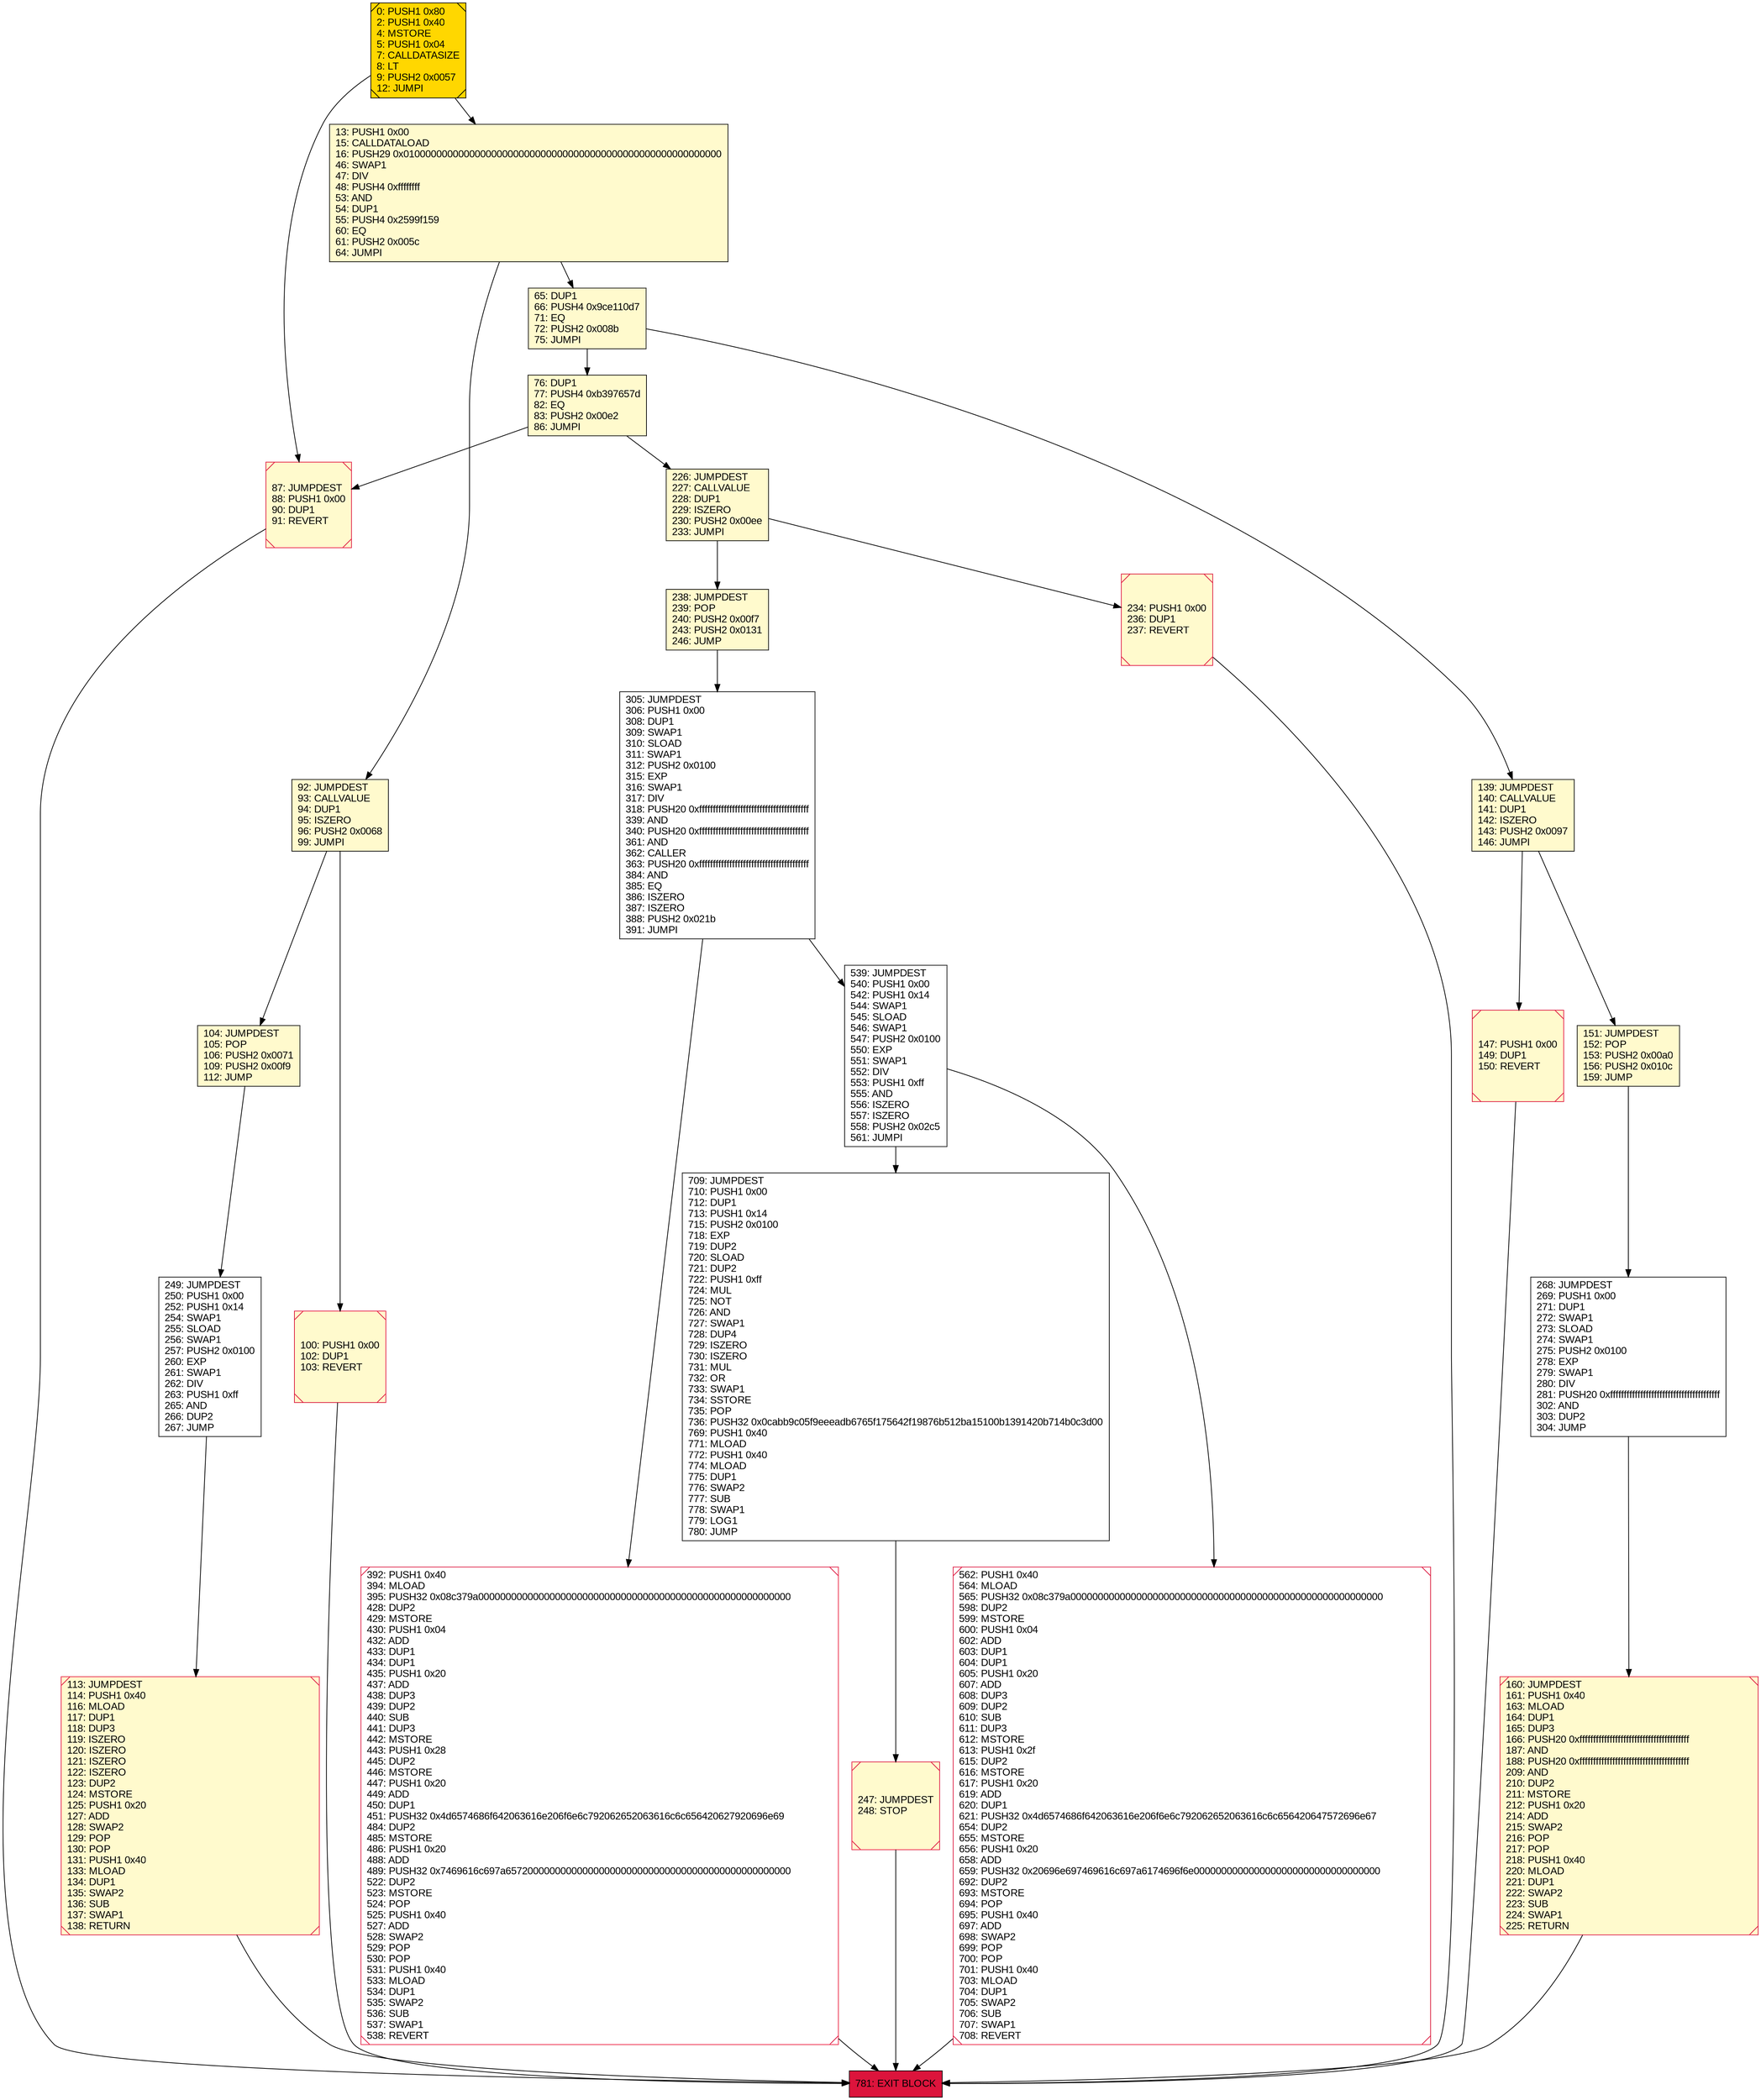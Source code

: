 digraph G {
bgcolor=transparent rankdir=UD;
node [shape=box style=filled color=black fillcolor=white fontname=arial fontcolor=black];
305 [label="305: JUMPDEST\l306: PUSH1 0x00\l308: DUP1\l309: SWAP1\l310: SLOAD\l311: SWAP1\l312: PUSH2 0x0100\l315: EXP\l316: SWAP1\l317: DIV\l318: PUSH20 0xffffffffffffffffffffffffffffffffffffffff\l339: AND\l340: PUSH20 0xffffffffffffffffffffffffffffffffffffffff\l361: AND\l362: CALLER\l363: PUSH20 0xffffffffffffffffffffffffffffffffffffffff\l384: AND\l385: EQ\l386: ISZERO\l387: ISZERO\l388: PUSH2 0x021b\l391: JUMPI\l" ];
13 [label="13: PUSH1 0x00\l15: CALLDATALOAD\l16: PUSH29 0x0100000000000000000000000000000000000000000000000000000000\l46: SWAP1\l47: DIV\l48: PUSH4 0xffffffff\l53: AND\l54: DUP1\l55: PUSH4 0x2599f159\l60: EQ\l61: PUSH2 0x005c\l64: JUMPI\l" fillcolor=lemonchiffon ];
100 [label="100: PUSH1 0x00\l102: DUP1\l103: REVERT\l" fillcolor=lemonchiffon shape=Msquare color=crimson ];
104 [label="104: JUMPDEST\l105: POP\l106: PUSH2 0x0071\l109: PUSH2 0x00f9\l112: JUMP\l" fillcolor=lemonchiffon ];
234 [label="234: PUSH1 0x00\l236: DUP1\l237: REVERT\l" fillcolor=lemonchiffon shape=Msquare color=crimson ];
781 [label="781: EXIT BLOCK\l" fillcolor=crimson ];
113 [label="113: JUMPDEST\l114: PUSH1 0x40\l116: MLOAD\l117: DUP1\l118: DUP3\l119: ISZERO\l120: ISZERO\l121: ISZERO\l122: ISZERO\l123: DUP2\l124: MSTORE\l125: PUSH1 0x20\l127: ADD\l128: SWAP2\l129: POP\l130: POP\l131: PUSH1 0x40\l133: MLOAD\l134: DUP1\l135: SWAP2\l136: SUB\l137: SWAP1\l138: RETURN\l" fillcolor=lemonchiffon shape=Msquare color=crimson ];
87 [label="87: JUMPDEST\l88: PUSH1 0x00\l90: DUP1\l91: REVERT\l" fillcolor=lemonchiffon shape=Msquare color=crimson ];
238 [label="238: JUMPDEST\l239: POP\l240: PUSH2 0x00f7\l243: PUSH2 0x0131\l246: JUMP\l" fillcolor=lemonchiffon ];
392 [label="392: PUSH1 0x40\l394: MLOAD\l395: PUSH32 0x08c379a000000000000000000000000000000000000000000000000000000000\l428: DUP2\l429: MSTORE\l430: PUSH1 0x04\l432: ADD\l433: DUP1\l434: DUP1\l435: PUSH1 0x20\l437: ADD\l438: DUP3\l439: DUP2\l440: SUB\l441: DUP3\l442: MSTORE\l443: PUSH1 0x28\l445: DUP2\l446: MSTORE\l447: PUSH1 0x20\l449: ADD\l450: DUP1\l451: PUSH32 0x4d6574686f642063616e206f6e6c792062652063616c6c656420627920696e69\l484: DUP2\l485: MSTORE\l486: PUSH1 0x20\l488: ADD\l489: PUSH32 0x7469616c697a6572000000000000000000000000000000000000000000000000\l522: DUP2\l523: MSTORE\l524: POP\l525: PUSH1 0x40\l527: ADD\l528: SWAP2\l529: POP\l530: POP\l531: PUSH1 0x40\l533: MLOAD\l534: DUP1\l535: SWAP2\l536: SUB\l537: SWAP1\l538: REVERT\l" shape=Msquare color=crimson ];
92 [label="92: JUMPDEST\l93: CALLVALUE\l94: DUP1\l95: ISZERO\l96: PUSH2 0x0068\l99: JUMPI\l" fillcolor=lemonchiffon ];
249 [label="249: JUMPDEST\l250: PUSH1 0x00\l252: PUSH1 0x14\l254: SWAP1\l255: SLOAD\l256: SWAP1\l257: PUSH2 0x0100\l260: EXP\l261: SWAP1\l262: DIV\l263: PUSH1 0xff\l265: AND\l266: DUP2\l267: JUMP\l" ];
562 [label="562: PUSH1 0x40\l564: MLOAD\l565: PUSH32 0x08c379a000000000000000000000000000000000000000000000000000000000\l598: DUP2\l599: MSTORE\l600: PUSH1 0x04\l602: ADD\l603: DUP1\l604: DUP1\l605: PUSH1 0x20\l607: ADD\l608: DUP3\l609: DUP2\l610: SUB\l611: DUP3\l612: MSTORE\l613: PUSH1 0x2f\l615: DUP2\l616: MSTORE\l617: PUSH1 0x20\l619: ADD\l620: DUP1\l621: PUSH32 0x4d6574686f642063616e206f6e6c792062652063616c6c656420647572696e67\l654: DUP2\l655: MSTORE\l656: PUSH1 0x20\l658: ADD\l659: PUSH32 0x20696e697469616c697a6174696f6e0000000000000000000000000000000000\l692: DUP2\l693: MSTORE\l694: POP\l695: PUSH1 0x40\l697: ADD\l698: SWAP2\l699: POP\l700: POP\l701: PUSH1 0x40\l703: MLOAD\l704: DUP1\l705: SWAP2\l706: SUB\l707: SWAP1\l708: REVERT\l" shape=Msquare color=crimson ];
139 [label="139: JUMPDEST\l140: CALLVALUE\l141: DUP1\l142: ISZERO\l143: PUSH2 0x0097\l146: JUMPI\l" fillcolor=lemonchiffon ];
247 [label="247: JUMPDEST\l248: STOP\l" fillcolor=lemonchiffon shape=Msquare color=crimson ];
709 [label="709: JUMPDEST\l710: PUSH1 0x00\l712: DUP1\l713: PUSH1 0x14\l715: PUSH2 0x0100\l718: EXP\l719: DUP2\l720: SLOAD\l721: DUP2\l722: PUSH1 0xff\l724: MUL\l725: NOT\l726: AND\l727: SWAP1\l728: DUP4\l729: ISZERO\l730: ISZERO\l731: MUL\l732: OR\l733: SWAP1\l734: SSTORE\l735: POP\l736: PUSH32 0x0cabb9c05f9eeeadb6765f175642f19876b512ba15100b1391420b714b0c3d00\l769: PUSH1 0x40\l771: MLOAD\l772: PUSH1 0x40\l774: MLOAD\l775: DUP1\l776: SWAP2\l777: SUB\l778: SWAP1\l779: LOG1\l780: JUMP\l" ];
539 [label="539: JUMPDEST\l540: PUSH1 0x00\l542: PUSH1 0x14\l544: SWAP1\l545: SLOAD\l546: SWAP1\l547: PUSH2 0x0100\l550: EXP\l551: SWAP1\l552: DIV\l553: PUSH1 0xff\l555: AND\l556: ISZERO\l557: ISZERO\l558: PUSH2 0x02c5\l561: JUMPI\l" ];
226 [label="226: JUMPDEST\l227: CALLVALUE\l228: DUP1\l229: ISZERO\l230: PUSH2 0x00ee\l233: JUMPI\l" fillcolor=lemonchiffon ];
76 [label="76: DUP1\l77: PUSH4 0xb397657d\l82: EQ\l83: PUSH2 0x00e2\l86: JUMPI\l" fillcolor=lemonchiffon ];
147 [label="147: PUSH1 0x00\l149: DUP1\l150: REVERT\l" fillcolor=lemonchiffon shape=Msquare color=crimson ];
65 [label="65: DUP1\l66: PUSH4 0x9ce110d7\l71: EQ\l72: PUSH2 0x008b\l75: JUMPI\l" fillcolor=lemonchiffon ];
160 [label="160: JUMPDEST\l161: PUSH1 0x40\l163: MLOAD\l164: DUP1\l165: DUP3\l166: PUSH20 0xffffffffffffffffffffffffffffffffffffffff\l187: AND\l188: PUSH20 0xffffffffffffffffffffffffffffffffffffffff\l209: AND\l210: DUP2\l211: MSTORE\l212: PUSH1 0x20\l214: ADD\l215: SWAP2\l216: POP\l217: POP\l218: PUSH1 0x40\l220: MLOAD\l221: DUP1\l222: SWAP2\l223: SUB\l224: SWAP1\l225: RETURN\l" fillcolor=lemonchiffon shape=Msquare color=crimson ];
268 [label="268: JUMPDEST\l269: PUSH1 0x00\l271: DUP1\l272: SWAP1\l273: SLOAD\l274: SWAP1\l275: PUSH2 0x0100\l278: EXP\l279: SWAP1\l280: DIV\l281: PUSH20 0xffffffffffffffffffffffffffffffffffffffff\l302: AND\l303: DUP2\l304: JUMP\l" ];
0 [label="0: PUSH1 0x80\l2: PUSH1 0x40\l4: MSTORE\l5: PUSH1 0x04\l7: CALLDATASIZE\l8: LT\l9: PUSH2 0x0057\l12: JUMPI\l" fillcolor=lemonchiffon shape=Msquare fillcolor=gold ];
151 [label="151: JUMPDEST\l152: POP\l153: PUSH2 0x00a0\l156: PUSH2 0x010c\l159: JUMP\l" fillcolor=lemonchiffon ];
113 -> 781;
539 -> 709;
151 -> 268;
234 -> 781;
539 -> 562;
709 -> 247;
100 -> 781;
268 -> 160;
76 -> 226;
65 -> 139;
249 -> 113;
92 -> 104;
139 -> 147;
104 -> 249;
392 -> 781;
13 -> 92;
92 -> 100;
139 -> 151;
238 -> 305;
305 -> 392;
65 -> 76;
87 -> 781;
305 -> 539;
226 -> 234;
562 -> 781;
0 -> 87;
247 -> 781;
13 -> 65;
0 -> 13;
160 -> 781;
76 -> 87;
147 -> 781;
226 -> 238;
}